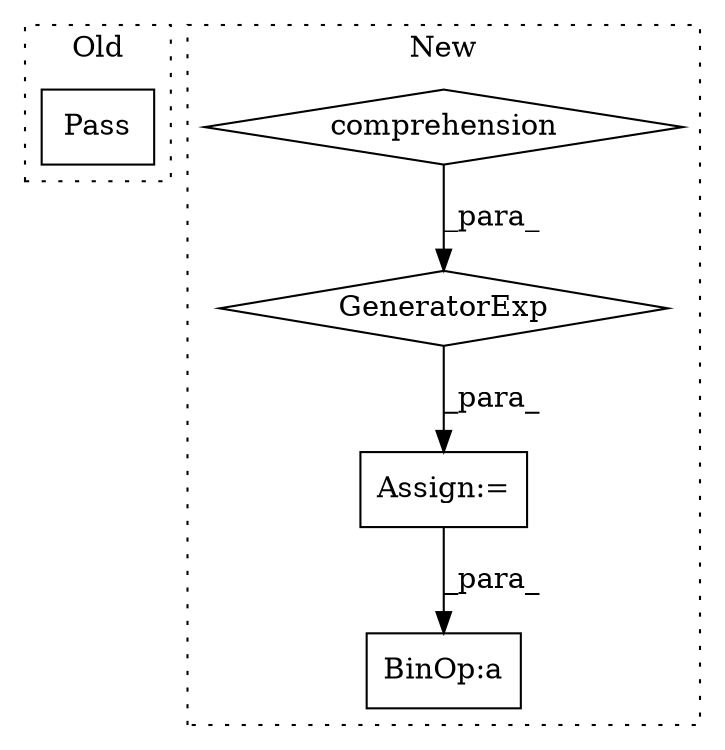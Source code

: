 digraph G {
subgraph cluster0 {
1 [label="Pass" a="62" s="842" l="4" shape="box"];
label = "Old";
style="dotted";
}
subgraph cluster1 {
2 [label="GeneratorExp" a="55" s="2649" l="1" shape="diamond"];
3 [label="Assign:=" a="68" s="2642" l="3" shape="box"];
4 [label="comprehension" a="45" s="2674" l="3" shape="diamond"];
5 [label="BinOp:a" a="82" s="2739" l="3" shape="box"];
label = "New";
style="dotted";
}
2 -> 3 [label="_para_"];
3 -> 5 [label="_para_"];
4 -> 2 [label="_para_"];
}